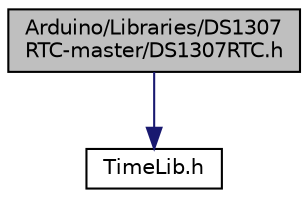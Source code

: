 digraph "Arduino/Libraries/DS1307RTC-master/DS1307RTC.h"
{
  edge [fontname="Helvetica",fontsize="10",labelfontname="Helvetica",labelfontsize="10"];
  node [fontname="Helvetica",fontsize="10",shape=record];
  Node0 [label="Arduino/Libraries/DS1307\lRTC-master/DS1307RTC.h",height=0.2,width=0.4,color="black", fillcolor="grey75", style="filled", fontcolor="black"];
  Node0 -> Node1 [color="midnightblue",fontsize="10",style="solid",fontname="Helvetica"];
  Node1 [label="TimeLib.h",height=0.2,width=0.4,color="black", fillcolor="white", style="filled",URL="$_time_lib_8h.html"];
}
